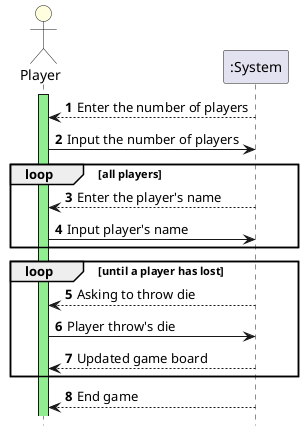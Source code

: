 @startuml
'https://plantuml.com/sequence-diagram

autonumber
hide footbox

actor Player #lightyellow
participant ":System" as System
activate Player #lightgreen

Player <-- System: Enter the number of players
Player -> System: Input the number of players

loop all players
    Player <-- System : Enter the player's name
    Player -> System : Input player's name
end

loop until a player has lost
    Player <-- System: Asking to throw die
    Player -> System: Player throw's die
    Player <-- System: Updated game board

end

Player <-- System: End game

@enduml